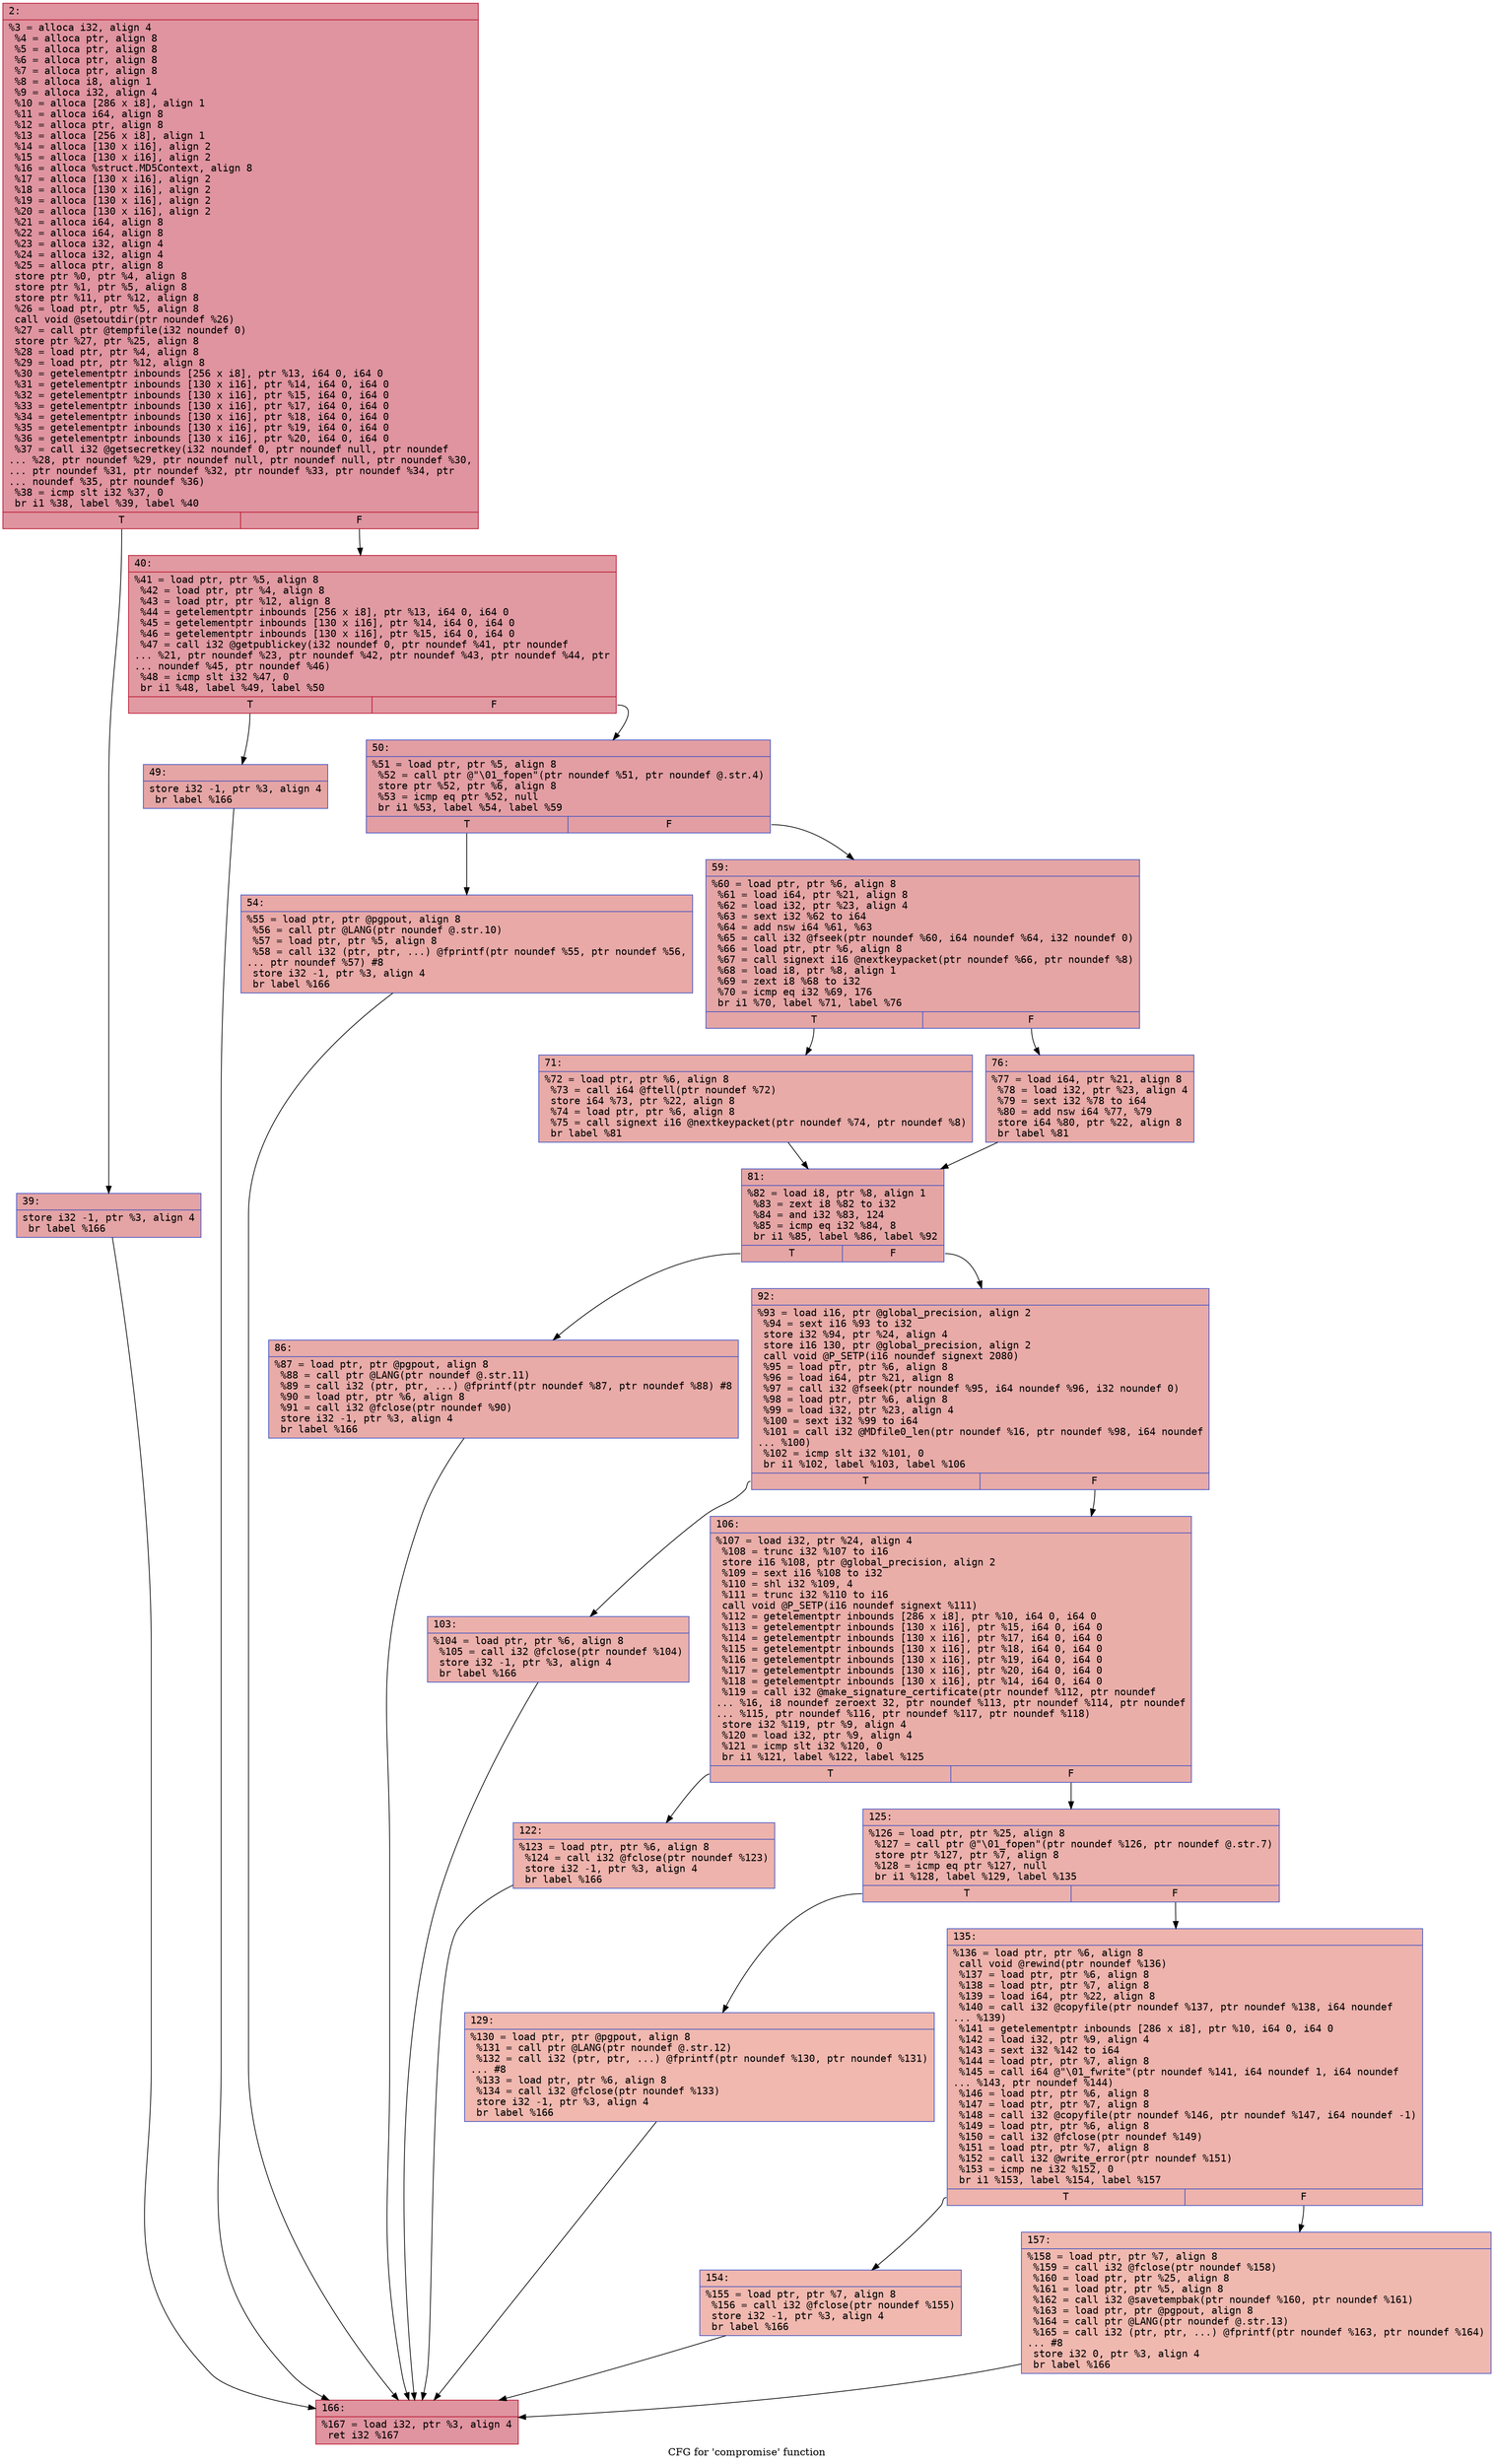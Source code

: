 digraph "CFG for 'compromise' function" {
	label="CFG for 'compromise' function";

	Node0x6000002a0960 [shape=record,color="#b70d28ff", style=filled, fillcolor="#b70d2870" fontname="Courier",label="{2:\l|  %3 = alloca i32, align 4\l  %4 = alloca ptr, align 8\l  %5 = alloca ptr, align 8\l  %6 = alloca ptr, align 8\l  %7 = alloca ptr, align 8\l  %8 = alloca i8, align 1\l  %9 = alloca i32, align 4\l  %10 = alloca [286 x i8], align 1\l  %11 = alloca i64, align 8\l  %12 = alloca ptr, align 8\l  %13 = alloca [256 x i8], align 1\l  %14 = alloca [130 x i16], align 2\l  %15 = alloca [130 x i16], align 2\l  %16 = alloca %struct.MD5Context, align 8\l  %17 = alloca [130 x i16], align 2\l  %18 = alloca [130 x i16], align 2\l  %19 = alloca [130 x i16], align 2\l  %20 = alloca [130 x i16], align 2\l  %21 = alloca i64, align 8\l  %22 = alloca i64, align 8\l  %23 = alloca i32, align 4\l  %24 = alloca i32, align 4\l  %25 = alloca ptr, align 8\l  store ptr %0, ptr %4, align 8\l  store ptr %1, ptr %5, align 8\l  store ptr %11, ptr %12, align 8\l  %26 = load ptr, ptr %5, align 8\l  call void @setoutdir(ptr noundef %26)\l  %27 = call ptr @tempfile(i32 noundef 0)\l  store ptr %27, ptr %25, align 8\l  %28 = load ptr, ptr %4, align 8\l  %29 = load ptr, ptr %12, align 8\l  %30 = getelementptr inbounds [256 x i8], ptr %13, i64 0, i64 0\l  %31 = getelementptr inbounds [130 x i16], ptr %14, i64 0, i64 0\l  %32 = getelementptr inbounds [130 x i16], ptr %15, i64 0, i64 0\l  %33 = getelementptr inbounds [130 x i16], ptr %17, i64 0, i64 0\l  %34 = getelementptr inbounds [130 x i16], ptr %18, i64 0, i64 0\l  %35 = getelementptr inbounds [130 x i16], ptr %19, i64 0, i64 0\l  %36 = getelementptr inbounds [130 x i16], ptr %20, i64 0, i64 0\l  %37 = call i32 @getsecretkey(i32 noundef 0, ptr noundef null, ptr noundef\l... %28, ptr noundef %29, ptr noundef null, ptr noundef null, ptr noundef %30,\l... ptr noundef %31, ptr noundef %32, ptr noundef %33, ptr noundef %34, ptr\l... noundef %35, ptr noundef %36)\l  %38 = icmp slt i32 %37, 0\l  br i1 %38, label %39, label %40\l|{<s0>T|<s1>F}}"];
	Node0x6000002a0960:s0 -> Node0x6000002a09b0[tooltip="2 -> 39\nProbability 37.50%" ];
	Node0x6000002a0960:s1 -> Node0x6000002a0a00[tooltip="2 -> 40\nProbability 62.50%" ];
	Node0x6000002a09b0 [shape=record,color="#3d50c3ff", style=filled, fillcolor="#c32e3170" fontname="Courier",label="{39:\l|  store i32 -1, ptr %3, align 4\l  br label %166\l}"];
	Node0x6000002a09b0 -> Node0x6000002a0fa0[tooltip="39 -> 166\nProbability 100.00%" ];
	Node0x6000002a0a00 [shape=record,color="#b70d28ff", style=filled, fillcolor="#bb1b2c70" fontname="Courier",label="{40:\l|  %41 = load ptr, ptr %5, align 8\l  %42 = load ptr, ptr %4, align 8\l  %43 = load ptr, ptr %12, align 8\l  %44 = getelementptr inbounds [256 x i8], ptr %13, i64 0, i64 0\l  %45 = getelementptr inbounds [130 x i16], ptr %14, i64 0, i64 0\l  %46 = getelementptr inbounds [130 x i16], ptr %15, i64 0, i64 0\l  %47 = call i32 @getpublickey(i32 noundef 0, ptr noundef %41, ptr noundef\l... %21, ptr noundef %23, ptr noundef %42, ptr noundef %43, ptr noundef %44, ptr\l... noundef %45, ptr noundef %46)\l  %48 = icmp slt i32 %47, 0\l  br i1 %48, label %49, label %50\l|{<s0>T|<s1>F}}"];
	Node0x6000002a0a00:s0 -> Node0x6000002a0a50[tooltip="40 -> 49\nProbability 37.50%" ];
	Node0x6000002a0a00:s1 -> Node0x6000002a0aa0[tooltip="40 -> 50\nProbability 62.50%" ];
	Node0x6000002a0a50 [shape=record,color="#3d50c3ff", style=filled, fillcolor="#c5333470" fontname="Courier",label="{49:\l|  store i32 -1, ptr %3, align 4\l  br label %166\l}"];
	Node0x6000002a0a50 -> Node0x6000002a0fa0[tooltip="49 -> 166\nProbability 100.00%" ];
	Node0x6000002a0aa0 [shape=record,color="#3d50c3ff", style=filled, fillcolor="#be242e70" fontname="Courier",label="{50:\l|  %51 = load ptr, ptr %5, align 8\l  %52 = call ptr @\"\\01_fopen\"(ptr noundef %51, ptr noundef @.str.4)\l  store ptr %52, ptr %6, align 8\l  %53 = icmp eq ptr %52, null\l  br i1 %53, label %54, label %59\l|{<s0>T|<s1>F}}"];
	Node0x6000002a0aa0:s0 -> Node0x6000002a0af0[tooltip="50 -> 54\nProbability 37.50%" ];
	Node0x6000002a0aa0:s1 -> Node0x6000002a0b40[tooltip="50 -> 59\nProbability 62.50%" ];
	Node0x6000002a0af0 [shape=record,color="#3d50c3ff", style=filled, fillcolor="#ca3b3770" fontname="Courier",label="{54:\l|  %55 = load ptr, ptr @pgpout, align 8\l  %56 = call ptr @LANG(ptr noundef @.str.10)\l  %57 = load ptr, ptr %5, align 8\l  %58 = call i32 (ptr, ptr, ...) @fprintf(ptr noundef %55, ptr noundef %56,\l... ptr noundef %57) #8\l  store i32 -1, ptr %3, align 4\l  br label %166\l}"];
	Node0x6000002a0af0 -> Node0x6000002a0fa0[tooltip="54 -> 166\nProbability 100.00%" ];
	Node0x6000002a0b40 [shape=record,color="#3d50c3ff", style=filled, fillcolor="#c5333470" fontname="Courier",label="{59:\l|  %60 = load ptr, ptr %6, align 8\l  %61 = load i64, ptr %21, align 8\l  %62 = load i32, ptr %23, align 4\l  %63 = sext i32 %62 to i64\l  %64 = add nsw i64 %61, %63\l  %65 = call i32 @fseek(ptr noundef %60, i64 noundef %64, i32 noundef 0)\l  %66 = load ptr, ptr %6, align 8\l  %67 = call signext i16 @nextkeypacket(ptr noundef %66, ptr noundef %8)\l  %68 = load i8, ptr %8, align 1\l  %69 = zext i8 %68 to i32\l  %70 = icmp eq i32 %69, 176\l  br i1 %70, label %71, label %76\l|{<s0>T|<s1>F}}"];
	Node0x6000002a0b40:s0 -> Node0x6000002a0b90[tooltip="59 -> 71\nProbability 50.00%" ];
	Node0x6000002a0b40:s1 -> Node0x6000002a0be0[tooltip="59 -> 76\nProbability 50.00%" ];
	Node0x6000002a0b90 [shape=record,color="#3d50c3ff", style=filled, fillcolor="#cc403a70" fontname="Courier",label="{71:\l|  %72 = load ptr, ptr %6, align 8\l  %73 = call i64 @ftell(ptr noundef %72)\l  store i64 %73, ptr %22, align 8\l  %74 = load ptr, ptr %6, align 8\l  %75 = call signext i16 @nextkeypacket(ptr noundef %74, ptr noundef %8)\l  br label %81\l}"];
	Node0x6000002a0b90 -> Node0x6000002a0c30[tooltip="71 -> 81\nProbability 100.00%" ];
	Node0x6000002a0be0 [shape=record,color="#3d50c3ff", style=filled, fillcolor="#cc403a70" fontname="Courier",label="{76:\l|  %77 = load i64, ptr %21, align 8\l  %78 = load i32, ptr %23, align 4\l  %79 = sext i32 %78 to i64\l  %80 = add nsw i64 %77, %79\l  store i64 %80, ptr %22, align 8\l  br label %81\l}"];
	Node0x6000002a0be0 -> Node0x6000002a0c30[tooltip="76 -> 81\nProbability 100.00%" ];
	Node0x6000002a0c30 [shape=record,color="#3d50c3ff", style=filled, fillcolor="#c5333470" fontname="Courier",label="{81:\l|  %82 = load i8, ptr %8, align 1\l  %83 = zext i8 %82 to i32\l  %84 = and i32 %83, 124\l  %85 = icmp eq i32 %84, 8\l  br i1 %85, label %86, label %92\l|{<s0>T|<s1>F}}"];
	Node0x6000002a0c30:s0 -> Node0x6000002a0c80[tooltip="81 -> 86\nProbability 50.00%" ];
	Node0x6000002a0c30:s1 -> Node0x6000002a0cd0[tooltip="81 -> 92\nProbability 50.00%" ];
	Node0x6000002a0c80 [shape=record,color="#3d50c3ff", style=filled, fillcolor="#cc403a70" fontname="Courier",label="{86:\l|  %87 = load ptr, ptr @pgpout, align 8\l  %88 = call ptr @LANG(ptr noundef @.str.11)\l  %89 = call i32 (ptr, ptr, ...) @fprintf(ptr noundef %87, ptr noundef %88) #8\l  %90 = load ptr, ptr %6, align 8\l  %91 = call i32 @fclose(ptr noundef %90)\l  store i32 -1, ptr %3, align 4\l  br label %166\l}"];
	Node0x6000002a0c80 -> Node0x6000002a0fa0[tooltip="86 -> 166\nProbability 100.00%" ];
	Node0x6000002a0cd0 [shape=record,color="#3d50c3ff", style=filled, fillcolor="#cc403a70" fontname="Courier",label="{92:\l|  %93 = load i16, ptr @global_precision, align 2\l  %94 = sext i16 %93 to i32\l  store i32 %94, ptr %24, align 4\l  store i16 130, ptr @global_precision, align 2\l  call void @P_SETP(i16 noundef signext 2080)\l  %95 = load ptr, ptr %6, align 8\l  %96 = load i64, ptr %21, align 8\l  %97 = call i32 @fseek(ptr noundef %95, i64 noundef %96, i32 noundef 0)\l  %98 = load ptr, ptr %6, align 8\l  %99 = load i32, ptr %23, align 4\l  %100 = sext i32 %99 to i64\l  %101 = call i32 @MDfile0_len(ptr noundef %16, ptr noundef %98, i64 noundef\l... %100)\l  %102 = icmp slt i32 %101, 0\l  br i1 %102, label %103, label %106\l|{<s0>T|<s1>F}}"];
	Node0x6000002a0cd0:s0 -> Node0x6000002a0d20[tooltip="92 -> 103\nProbability 37.50%" ];
	Node0x6000002a0cd0:s1 -> Node0x6000002a0d70[tooltip="92 -> 106\nProbability 62.50%" ];
	Node0x6000002a0d20 [shape=record,color="#3d50c3ff", style=filled, fillcolor="#d24b4070" fontname="Courier",label="{103:\l|  %104 = load ptr, ptr %6, align 8\l  %105 = call i32 @fclose(ptr noundef %104)\l  store i32 -1, ptr %3, align 4\l  br label %166\l}"];
	Node0x6000002a0d20 -> Node0x6000002a0fa0[tooltip="103 -> 166\nProbability 100.00%" ];
	Node0x6000002a0d70 [shape=record,color="#3d50c3ff", style=filled, fillcolor="#d0473d70" fontname="Courier",label="{106:\l|  %107 = load i32, ptr %24, align 4\l  %108 = trunc i32 %107 to i16\l  store i16 %108, ptr @global_precision, align 2\l  %109 = sext i16 %108 to i32\l  %110 = shl i32 %109, 4\l  %111 = trunc i32 %110 to i16\l  call void @P_SETP(i16 noundef signext %111)\l  %112 = getelementptr inbounds [286 x i8], ptr %10, i64 0, i64 0\l  %113 = getelementptr inbounds [130 x i16], ptr %15, i64 0, i64 0\l  %114 = getelementptr inbounds [130 x i16], ptr %17, i64 0, i64 0\l  %115 = getelementptr inbounds [130 x i16], ptr %18, i64 0, i64 0\l  %116 = getelementptr inbounds [130 x i16], ptr %19, i64 0, i64 0\l  %117 = getelementptr inbounds [130 x i16], ptr %20, i64 0, i64 0\l  %118 = getelementptr inbounds [130 x i16], ptr %14, i64 0, i64 0\l  %119 = call i32 @make_signature_certificate(ptr noundef %112, ptr noundef\l... %16, i8 noundef zeroext 32, ptr noundef %113, ptr noundef %114, ptr noundef\l... %115, ptr noundef %116, ptr noundef %117, ptr noundef %118)\l  store i32 %119, ptr %9, align 4\l  %120 = load i32, ptr %9, align 4\l  %121 = icmp slt i32 %120, 0\l  br i1 %121, label %122, label %125\l|{<s0>T|<s1>F}}"];
	Node0x6000002a0d70:s0 -> Node0x6000002a0dc0[tooltip="106 -> 122\nProbability 37.50%" ];
	Node0x6000002a0d70:s1 -> Node0x6000002a0e10[tooltip="106 -> 125\nProbability 62.50%" ];
	Node0x6000002a0dc0 [shape=record,color="#3d50c3ff", style=filled, fillcolor="#d6524470" fontname="Courier",label="{122:\l|  %123 = load ptr, ptr %6, align 8\l  %124 = call i32 @fclose(ptr noundef %123)\l  store i32 -1, ptr %3, align 4\l  br label %166\l}"];
	Node0x6000002a0dc0 -> Node0x6000002a0fa0[tooltip="122 -> 166\nProbability 100.00%" ];
	Node0x6000002a0e10 [shape=record,color="#3d50c3ff", style=filled, fillcolor="#d24b4070" fontname="Courier",label="{125:\l|  %126 = load ptr, ptr %25, align 8\l  %127 = call ptr @\"\\01_fopen\"(ptr noundef %126, ptr noundef @.str.7)\l  store ptr %127, ptr %7, align 8\l  %128 = icmp eq ptr %127, null\l  br i1 %128, label %129, label %135\l|{<s0>T|<s1>F}}"];
	Node0x6000002a0e10:s0 -> Node0x6000002a0e60[tooltip="125 -> 129\nProbability 37.50%" ];
	Node0x6000002a0e10:s1 -> Node0x6000002a0eb0[tooltip="125 -> 135\nProbability 62.50%" ];
	Node0x6000002a0e60 [shape=record,color="#3d50c3ff", style=filled, fillcolor="#dc5d4a70" fontname="Courier",label="{129:\l|  %130 = load ptr, ptr @pgpout, align 8\l  %131 = call ptr @LANG(ptr noundef @.str.12)\l  %132 = call i32 (ptr, ptr, ...) @fprintf(ptr noundef %130, ptr noundef %131)\l... #8\l  %133 = load ptr, ptr %6, align 8\l  %134 = call i32 @fclose(ptr noundef %133)\l  store i32 -1, ptr %3, align 4\l  br label %166\l}"];
	Node0x6000002a0e60 -> Node0x6000002a0fa0[tooltip="129 -> 166\nProbability 100.00%" ];
	Node0x6000002a0eb0 [shape=record,color="#3d50c3ff", style=filled, fillcolor="#d6524470" fontname="Courier",label="{135:\l|  %136 = load ptr, ptr %6, align 8\l  call void @rewind(ptr noundef %136)\l  %137 = load ptr, ptr %6, align 8\l  %138 = load ptr, ptr %7, align 8\l  %139 = load i64, ptr %22, align 8\l  %140 = call i32 @copyfile(ptr noundef %137, ptr noundef %138, i64 noundef\l... %139)\l  %141 = getelementptr inbounds [286 x i8], ptr %10, i64 0, i64 0\l  %142 = load i32, ptr %9, align 4\l  %143 = sext i32 %142 to i64\l  %144 = load ptr, ptr %7, align 8\l  %145 = call i64 @\"\\01_fwrite\"(ptr noundef %141, i64 noundef 1, i64 noundef\l... %143, ptr noundef %144)\l  %146 = load ptr, ptr %6, align 8\l  %147 = load ptr, ptr %7, align 8\l  %148 = call i32 @copyfile(ptr noundef %146, ptr noundef %147, i64 noundef -1)\l  %149 = load ptr, ptr %6, align 8\l  %150 = call i32 @fclose(ptr noundef %149)\l  %151 = load ptr, ptr %7, align 8\l  %152 = call i32 @write_error(ptr noundef %151)\l  %153 = icmp ne i32 %152, 0\l  br i1 %153, label %154, label %157\l|{<s0>T|<s1>F}}"];
	Node0x6000002a0eb0:s0 -> Node0x6000002a0f00[tooltip="135 -> 154\nProbability 62.50%" ];
	Node0x6000002a0eb0:s1 -> Node0x6000002a0f50[tooltip="135 -> 157\nProbability 37.50%" ];
	Node0x6000002a0f00 [shape=record,color="#3d50c3ff", style=filled, fillcolor="#dc5d4a70" fontname="Courier",label="{154:\l|  %155 = load ptr, ptr %7, align 8\l  %156 = call i32 @fclose(ptr noundef %155)\l  store i32 -1, ptr %3, align 4\l  br label %166\l}"];
	Node0x6000002a0f00 -> Node0x6000002a0fa0[tooltip="154 -> 166\nProbability 100.00%" ];
	Node0x6000002a0f50 [shape=record,color="#3d50c3ff", style=filled, fillcolor="#de614d70" fontname="Courier",label="{157:\l|  %158 = load ptr, ptr %7, align 8\l  %159 = call i32 @fclose(ptr noundef %158)\l  %160 = load ptr, ptr %25, align 8\l  %161 = load ptr, ptr %5, align 8\l  %162 = call i32 @savetempbak(ptr noundef %160, ptr noundef %161)\l  %163 = load ptr, ptr @pgpout, align 8\l  %164 = call ptr @LANG(ptr noundef @.str.13)\l  %165 = call i32 (ptr, ptr, ...) @fprintf(ptr noundef %163, ptr noundef %164)\l... #8\l  store i32 0, ptr %3, align 4\l  br label %166\l}"];
	Node0x6000002a0f50 -> Node0x6000002a0fa0[tooltip="157 -> 166\nProbability 100.00%" ];
	Node0x6000002a0fa0 [shape=record,color="#b70d28ff", style=filled, fillcolor="#b70d2870" fontname="Courier",label="{166:\l|  %167 = load i32, ptr %3, align 4\l  ret i32 %167\l}"];
}
